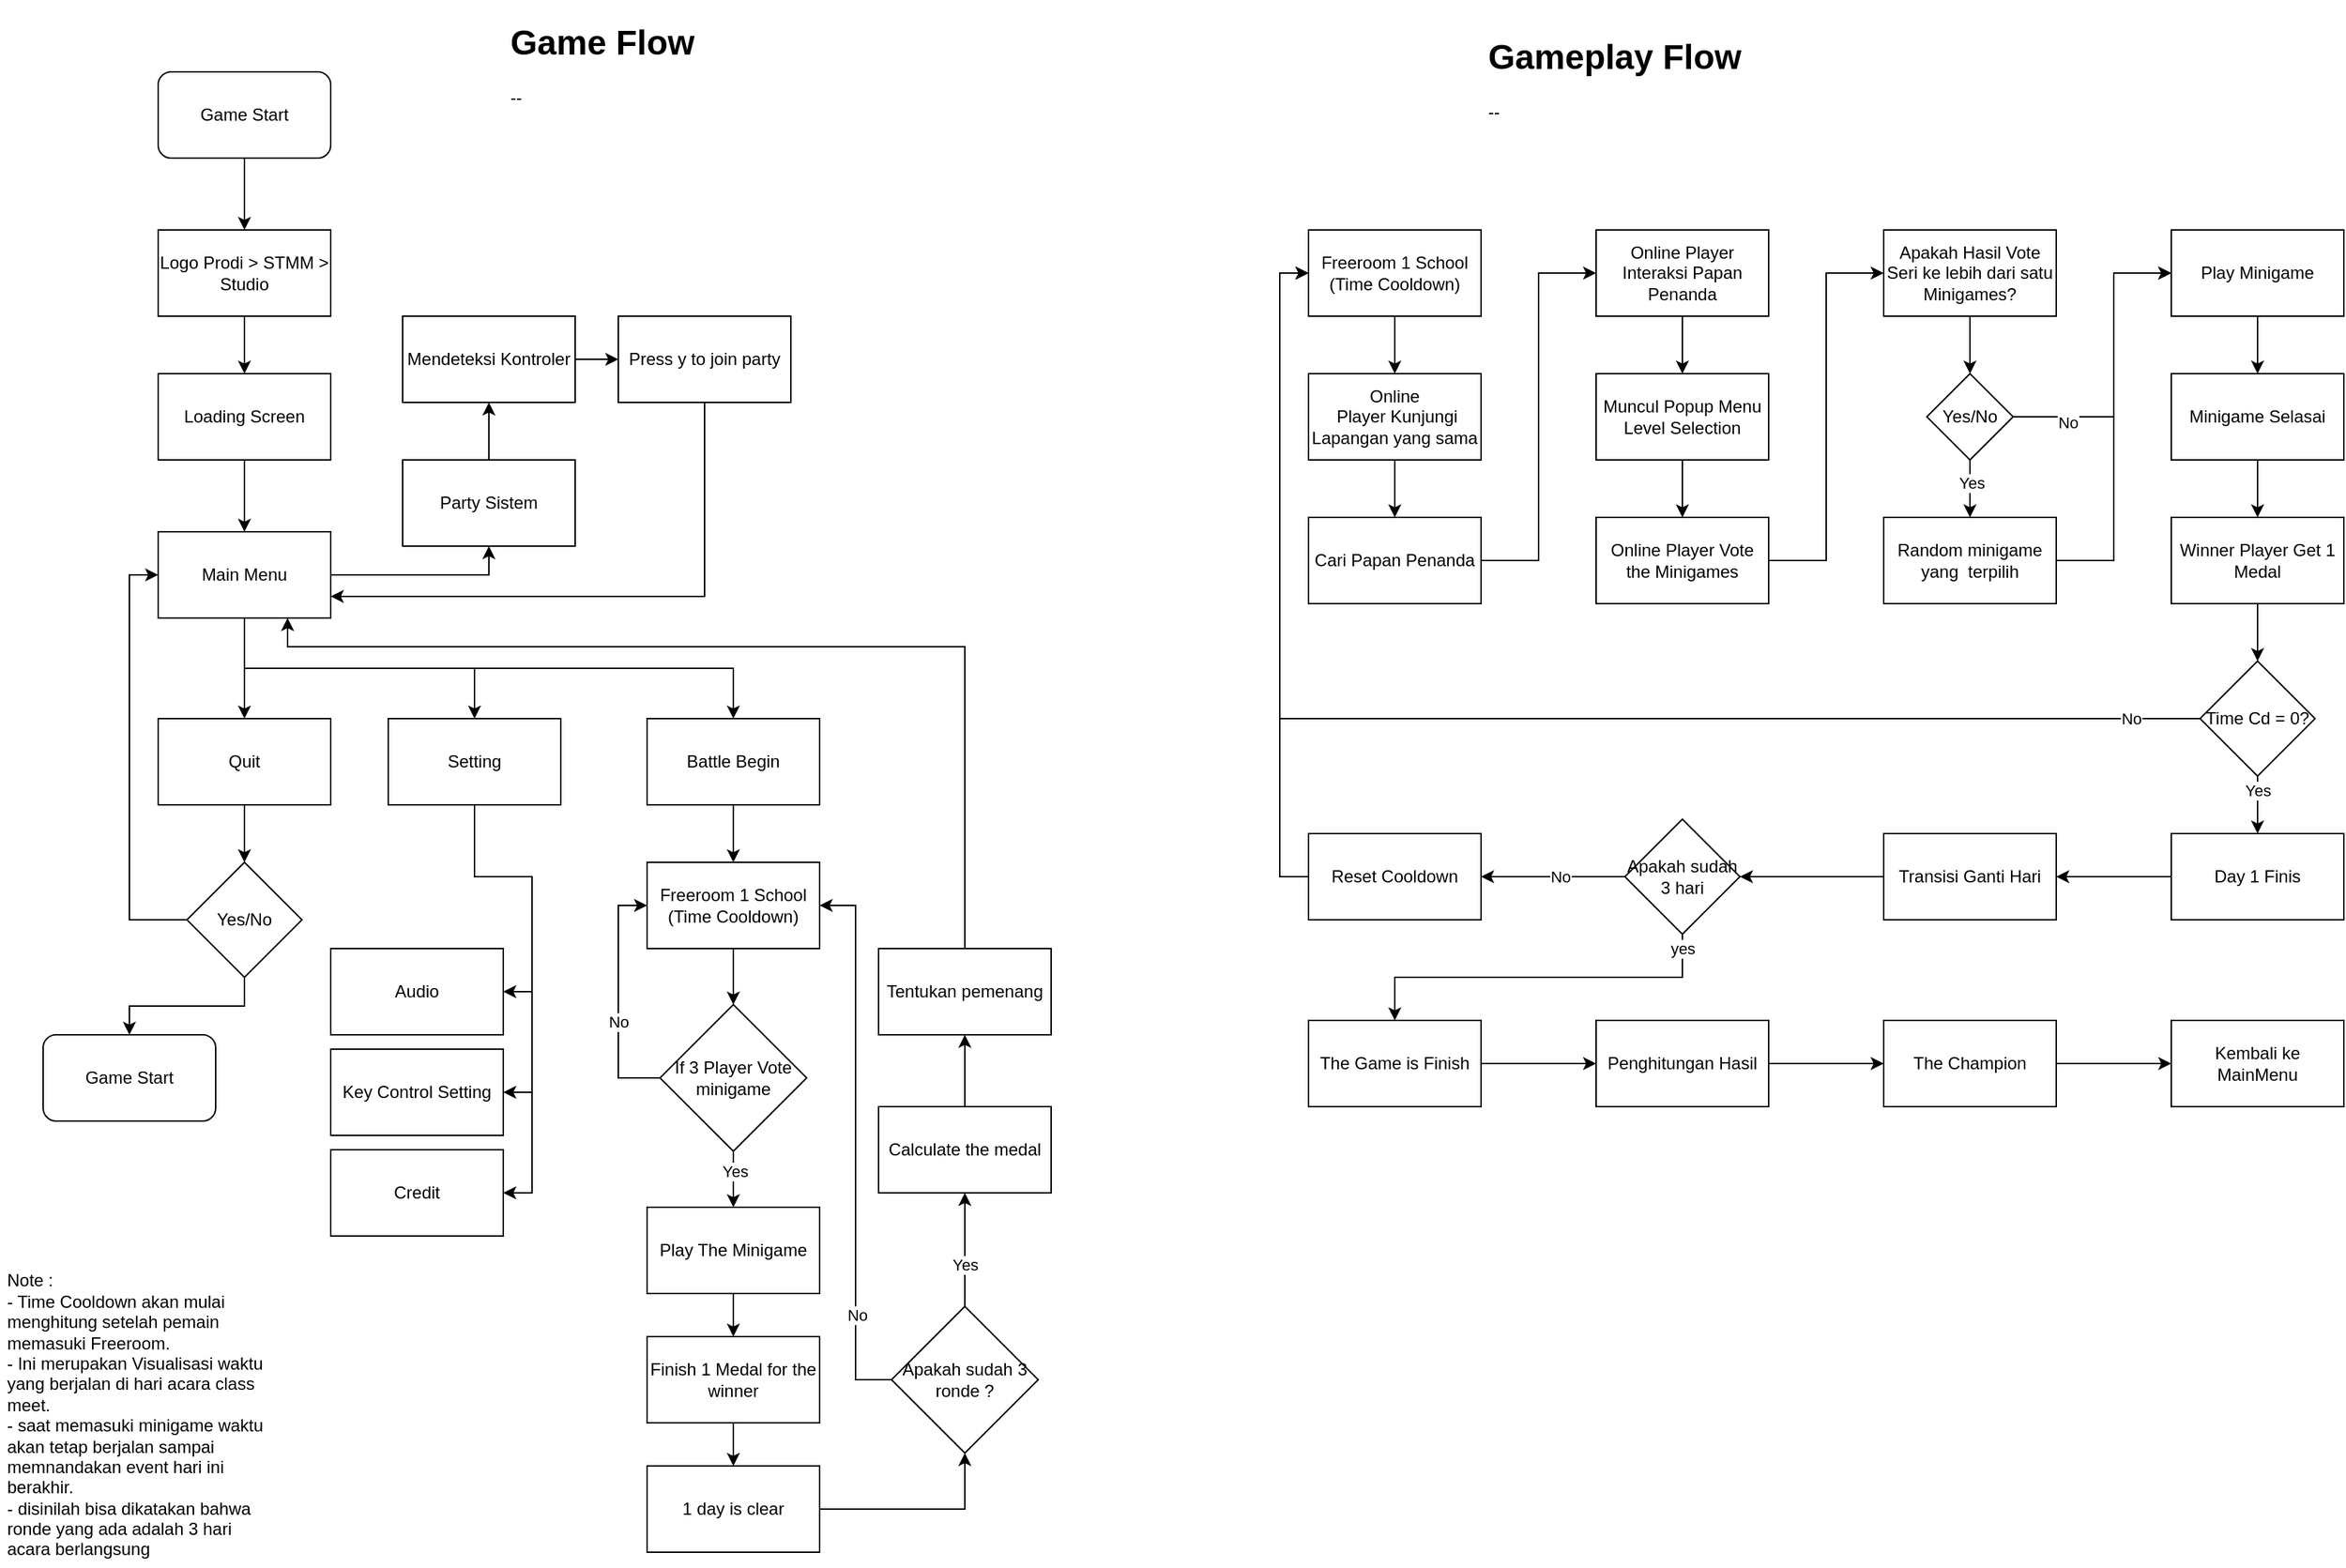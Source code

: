 <mxfile version="23.1.0" type="github">
  <diagram name="Page-1" id="PAmlABkw8AqGcg0zfsbD">
    <mxGraphModel dx="1035" dy="522" grid="1" gridSize="10" guides="1" tooltips="1" connect="1" arrows="1" fold="1" page="1" pageScale="1" pageWidth="850" pageHeight="1100" math="0" shadow="0">
      <root>
        <mxCell id="0" />
        <mxCell id="1" parent="0" />
        <mxCell id="R9gAzU4-4KS_lakZ7gdE-11" value="" style="edgeStyle=orthogonalEdgeStyle;rounded=0;orthogonalLoop=1;jettySize=auto;html=1;" parent="1" source="R9gAzU4-4KS_lakZ7gdE-1" target="R9gAzU4-4KS_lakZ7gdE-2" edge="1">
          <mxGeometry relative="1" as="geometry" />
        </mxCell>
        <mxCell id="R9gAzU4-4KS_lakZ7gdE-1" value="Game Start" style="rounded=1;whiteSpace=wrap;html=1;" parent="1" vertex="1">
          <mxGeometry x="120" y="50" width="120" height="60" as="geometry" />
        </mxCell>
        <mxCell id="R9gAzU4-4KS_lakZ7gdE-12" value="" style="edgeStyle=orthogonalEdgeStyle;rounded=0;orthogonalLoop=1;jettySize=auto;html=1;" parent="1" source="R9gAzU4-4KS_lakZ7gdE-2" target="R9gAzU4-4KS_lakZ7gdE-3" edge="1">
          <mxGeometry relative="1" as="geometry" />
        </mxCell>
        <mxCell id="R9gAzU4-4KS_lakZ7gdE-2" value="Logo Prodi &amp;gt; STMM &amp;gt; Studio" style="rounded=0;whiteSpace=wrap;html=1;" parent="1" vertex="1">
          <mxGeometry x="120" y="160" width="120" height="60" as="geometry" />
        </mxCell>
        <mxCell id="R9gAzU4-4KS_lakZ7gdE-13" value="" style="edgeStyle=orthogonalEdgeStyle;rounded=0;orthogonalLoop=1;jettySize=auto;html=1;" parent="1" source="R9gAzU4-4KS_lakZ7gdE-3" target="R9gAzU4-4KS_lakZ7gdE-4" edge="1">
          <mxGeometry relative="1" as="geometry" />
        </mxCell>
        <mxCell id="R9gAzU4-4KS_lakZ7gdE-3" value="Loading Screen" style="rounded=0;whiteSpace=wrap;html=1;" parent="1" vertex="1">
          <mxGeometry x="120" y="260" width="120" height="60" as="geometry" />
        </mxCell>
        <mxCell id="R9gAzU4-4KS_lakZ7gdE-14" value="" style="edgeStyle=orthogonalEdgeStyle;rounded=0;orthogonalLoop=1;jettySize=auto;html=1;" parent="1" source="R9gAzU4-4KS_lakZ7gdE-4" target="R9gAzU4-4KS_lakZ7gdE-5" edge="1">
          <mxGeometry relative="1" as="geometry" />
        </mxCell>
        <mxCell id="R9gAzU4-4KS_lakZ7gdE-23" style="edgeStyle=orthogonalEdgeStyle;rounded=0;orthogonalLoop=1;jettySize=auto;html=1;exitX=0.5;exitY=1;exitDx=0;exitDy=0;entryX=0.5;entryY=0;entryDx=0;entryDy=0;" parent="1" source="R9gAzU4-4KS_lakZ7gdE-4" target="R9gAzU4-4KS_lakZ7gdE-15" edge="1">
          <mxGeometry relative="1" as="geometry" />
        </mxCell>
        <mxCell id="R9gAzU4-4KS_lakZ7gdE-26" style="edgeStyle=orthogonalEdgeStyle;rounded=0;orthogonalLoop=1;jettySize=auto;html=1;exitX=1;exitY=0.5;exitDx=0;exitDy=0;entryX=0.5;entryY=1;entryDx=0;entryDy=0;" parent="1" source="R9gAzU4-4KS_lakZ7gdE-4" target="R9gAzU4-4KS_lakZ7gdE-24" edge="1">
          <mxGeometry relative="1" as="geometry" />
        </mxCell>
        <mxCell id="R9gAzU4-4KS_lakZ7gdE-36" style="edgeStyle=orthogonalEdgeStyle;rounded=0;orthogonalLoop=1;jettySize=auto;html=1;exitX=0.5;exitY=1;exitDx=0;exitDy=0;entryX=0.5;entryY=0;entryDx=0;entryDy=0;" parent="1" source="R9gAzU4-4KS_lakZ7gdE-4" target="R9gAzU4-4KS_lakZ7gdE-35" edge="1">
          <mxGeometry relative="1" as="geometry" />
        </mxCell>
        <mxCell id="R9gAzU4-4KS_lakZ7gdE-4" value="Main Menu" style="rounded=0;whiteSpace=wrap;html=1;" parent="1" vertex="1">
          <mxGeometry x="120" y="370" width="120" height="60" as="geometry" />
        </mxCell>
        <mxCell id="R9gAzU4-4KS_lakZ7gdE-9" style="edgeStyle=orthogonalEdgeStyle;rounded=0;orthogonalLoop=1;jettySize=auto;html=1;" parent="1" source="R9gAzU4-4KS_lakZ7gdE-5" target="R9gAzU4-4KS_lakZ7gdE-6" edge="1">
          <mxGeometry relative="1" as="geometry" />
        </mxCell>
        <mxCell id="R9gAzU4-4KS_lakZ7gdE-5" value="Quit" style="rounded=0;whiteSpace=wrap;html=1;" parent="1" vertex="1">
          <mxGeometry x="120" y="500" width="120" height="60" as="geometry" />
        </mxCell>
        <mxCell id="R9gAzU4-4KS_lakZ7gdE-8" style="edgeStyle=orthogonalEdgeStyle;rounded=0;orthogonalLoop=1;jettySize=auto;html=1;entryX=0.5;entryY=0;entryDx=0;entryDy=0;" parent="1" source="R9gAzU4-4KS_lakZ7gdE-6" target="R9gAzU4-4KS_lakZ7gdE-7" edge="1">
          <mxGeometry relative="1" as="geometry" />
        </mxCell>
        <mxCell id="R9gAzU4-4KS_lakZ7gdE-10" style="edgeStyle=orthogonalEdgeStyle;rounded=0;orthogonalLoop=1;jettySize=auto;html=1;exitX=0;exitY=0.5;exitDx=0;exitDy=0;entryX=0;entryY=0.5;entryDx=0;entryDy=0;" parent="1" source="R9gAzU4-4KS_lakZ7gdE-6" target="R9gAzU4-4KS_lakZ7gdE-4" edge="1">
          <mxGeometry relative="1" as="geometry" />
        </mxCell>
        <mxCell id="R9gAzU4-4KS_lakZ7gdE-6" value="Yes/No" style="rhombus;whiteSpace=wrap;html=1;" parent="1" vertex="1">
          <mxGeometry x="140" y="600" width="80" height="80" as="geometry" />
        </mxCell>
        <mxCell id="R9gAzU4-4KS_lakZ7gdE-7" value="Game Start" style="rounded=1;whiteSpace=wrap;html=1;" parent="1" vertex="1">
          <mxGeometry x="40" y="720" width="120" height="60" as="geometry" />
        </mxCell>
        <mxCell id="R9gAzU4-4KS_lakZ7gdE-20" style="edgeStyle=orthogonalEdgeStyle;rounded=0;orthogonalLoop=1;jettySize=auto;html=1;exitX=0.5;exitY=1;exitDx=0;exitDy=0;entryX=1;entryY=0.5;entryDx=0;entryDy=0;" parent="1" source="R9gAzU4-4KS_lakZ7gdE-15" target="R9gAzU4-4KS_lakZ7gdE-16" edge="1">
          <mxGeometry relative="1" as="geometry" />
        </mxCell>
        <mxCell id="R9gAzU4-4KS_lakZ7gdE-21" style="edgeStyle=orthogonalEdgeStyle;rounded=0;orthogonalLoop=1;jettySize=auto;html=1;exitX=0.5;exitY=1;exitDx=0;exitDy=0;entryX=1;entryY=0.5;entryDx=0;entryDy=0;" parent="1" source="R9gAzU4-4KS_lakZ7gdE-15" target="R9gAzU4-4KS_lakZ7gdE-17" edge="1">
          <mxGeometry relative="1" as="geometry">
            <Array as="points">
              <mxPoint x="340" y="610" />
              <mxPoint x="380" y="610" />
              <mxPoint x="380" y="760" />
            </Array>
          </mxGeometry>
        </mxCell>
        <mxCell id="R9gAzU4-4KS_lakZ7gdE-22" style="edgeStyle=orthogonalEdgeStyle;rounded=0;orthogonalLoop=1;jettySize=auto;html=1;exitX=0.5;exitY=1;exitDx=0;exitDy=0;entryX=1;entryY=0.5;entryDx=0;entryDy=0;" parent="1" source="R9gAzU4-4KS_lakZ7gdE-15" target="R9gAzU4-4KS_lakZ7gdE-18" edge="1">
          <mxGeometry relative="1" as="geometry">
            <Array as="points">
              <mxPoint x="340" y="610" />
              <mxPoint x="380" y="610" />
              <mxPoint x="380" y="830" />
            </Array>
          </mxGeometry>
        </mxCell>
        <mxCell id="R9gAzU4-4KS_lakZ7gdE-15" value="Setting" style="rounded=0;whiteSpace=wrap;html=1;" parent="1" vertex="1">
          <mxGeometry x="280" y="500" width="120" height="60" as="geometry" />
        </mxCell>
        <mxCell id="R9gAzU4-4KS_lakZ7gdE-16" value="Audio" style="rounded=0;whiteSpace=wrap;html=1;" parent="1" vertex="1">
          <mxGeometry x="240" y="660" width="120" height="60" as="geometry" />
        </mxCell>
        <mxCell id="R9gAzU4-4KS_lakZ7gdE-17" value="Key Control Setting" style="rounded=0;whiteSpace=wrap;html=1;" parent="1" vertex="1">
          <mxGeometry x="240" y="730" width="120" height="60" as="geometry" />
        </mxCell>
        <mxCell id="R9gAzU4-4KS_lakZ7gdE-18" value="Credit" style="rounded=0;whiteSpace=wrap;html=1;" parent="1" vertex="1">
          <mxGeometry x="240" y="800" width="120" height="60" as="geometry" />
        </mxCell>
        <mxCell id="R9gAzU4-4KS_lakZ7gdE-29" value="" style="edgeStyle=orthogonalEdgeStyle;rounded=0;orthogonalLoop=1;jettySize=auto;html=1;" parent="1" source="R9gAzU4-4KS_lakZ7gdE-24" target="R9gAzU4-4KS_lakZ7gdE-28" edge="1">
          <mxGeometry relative="1" as="geometry" />
        </mxCell>
        <mxCell id="R9gAzU4-4KS_lakZ7gdE-24" value="Party Sistem" style="rounded=0;whiteSpace=wrap;html=1;" parent="1" vertex="1">
          <mxGeometry x="290" y="320" width="120" height="60" as="geometry" />
        </mxCell>
        <mxCell id="R9gAzU4-4KS_lakZ7gdE-31" value="" style="edgeStyle=orthogonalEdgeStyle;rounded=0;orthogonalLoop=1;jettySize=auto;html=1;" parent="1" source="R9gAzU4-4KS_lakZ7gdE-28" target="R9gAzU4-4KS_lakZ7gdE-30" edge="1">
          <mxGeometry relative="1" as="geometry" />
        </mxCell>
        <mxCell id="R9gAzU4-4KS_lakZ7gdE-28" value="Mendeteksi Kontroler" style="rounded=0;whiteSpace=wrap;html=1;" parent="1" vertex="1">
          <mxGeometry x="290" y="220" width="120" height="60" as="geometry" />
        </mxCell>
        <mxCell id="R9gAzU4-4KS_lakZ7gdE-33" style="edgeStyle=orthogonalEdgeStyle;rounded=0;orthogonalLoop=1;jettySize=auto;html=1;exitX=0.5;exitY=1;exitDx=0;exitDy=0;entryX=1;entryY=0.75;entryDx=0;entryDy=0;" parent="1" source="R9gAzU4-4KS_lakZ7gdE-30" target="R9gAzU4-4KS_lakZ7gdE-4" edge="1">
          <mxGeometry relative="1" as="geometry" />
        </mxCell>
        <mxCell id="R9gAzU4-4KS_lakZ7gdE-30" value="Press y to join party" style="rounded=0;whiteSpace=wrap;html=1;" parent="1" vertex="1">
          <mxGeometry x="440" y="220" width="120" height="60" as="geometry" />
        </mxCell>
        <mxCell id="R9gAzU4-4KS_lakZ7gdE-42" value="" style="edgeStyle=orthogonalEdgeStyle;rounded=0;orthogonalLoop=1;jettySize=auto;html=1;" parent="1" source="R9gAzU4-4KS_lakZ7gdE-35" target="R9gAzU4-4KS_lakZ7gdE-37" edge="1">
          <mxGeometry relative="1" as="geometry" />
        </mxCell>
        <mxCell id="R9gAzU4-4KS_lakZ7gdE-35" value="Battle Begin" style="rounded=0;whiteSpace=wrap;html=1;" parent="1" vertex="1">
          <mxGeometry x="460" y="500" width="120" height="60" as="geometry" />
        </mxCell>
        <mxCell id="R9gAzU4-4KS_lakZ7gdE-43" value="" style="edgeStyle=orthogonalEdgeStyle;rounded=0;orthogonalLoop=1;jettySize=auto;html=1;" parent="1" source="R9gAzU4-4KS_lakZ7gdE-37" target="R9gAzU4-4KS_lakZ7gdE-39" edge="1">
          <mxGeometry relative="1" as="geometry" />
        </mxCell>
        <mxCell id="R9gAzU4-4KS_lakZ7gdE-37" value="Freeroom 1 School&lt;br&gt;(Time Cooldown)" style="rounded=0;whiteSpace=wrap;html=1;" parent="1" vertex="1">
          <mxGeometry x="460" y="600" width="120" height="60" as="geometry" />
        </mxCell>
        <mxCell id="R9gAzU4-4KS_lakZ7gdE-40" style="edgeStyle=orthogonalEdgeStyle;rounded=0;orthogonalLoop=1;jettySize=auto;html=1;exitX=0;exitY=0.5;exitDx=0;exitDy=0;entryX=0;entryY=0.5;entryDx=0;entryDy=0;" parent="1" source="R9gAzU4-4KS_lakZ7gdE-39" target="R9gAzU4-4KS_lakZ7gdE-37" edge="1">
          <mxGeometry relative="1" as="geometry" />
        </mxCell>
        <mxCell id="R9gAzU4-4KS_lakZ7gdE-41" value="No" style="edgeLabel;html=1;align=center;verticalAlign=middle;resizable=0;points=[];" parent="R9gAzU4-4KS_lakZ7gdE-40" vertex="1" connectable="0">
          <mxGeometry x="-0.195" relative="1" as="geometry">
            <mxPoint as="offset" />
          </mxGeometry>
        </mxCell>
        <mxCell id="R9gAzU4-4KS_lakZ7gdE-45" value="" style="edgeStyle=orthogonalEdgeStyle;rounded=0;orthogonalLoop=1;jettySize=auto;html=1;" parent="1" source="R9gAzU4-4KS_lakZ7gdE-39" target="R9gAzU4-4KS_lakZ7gdE-44" edge="1">
          <mxGeometry relative="1" as="geometry" />
        </mxCell>
        <mxCell id="R9gAzU4-4KS_lakZ7gdE-46" value="Yes" style="edgeLabel;html=1;align=center;verticalAlign=middle;resizable=0;points=[];" parent="R9gAzU4-4KS_lakZ7gdE-45" vertex="1" connectable="0">
          <mxGeometry x="-0.286" y="1" relative="1" as="geometry">
            <mxPoint y="-1" as="offset" />
          </mxGeometry>
        </mxCell>
        <mxCell id="R9gAzU4-4KS_lakZ7gdE-39" value="If 3 Player Vote minigame" style="rhombus;whiteSpace=wrap;html=1;" parent="1" vertex="1">
          <mxGeometry x="469" y="699" width="102" height="102" as="geometry" />
        </mxCell>
        <mxCell id="R9gAzU4-4KS_lakZ7gdE-48" value="" style="edgeStyle=orthogonalEdgeStyle;rounded=0;orthogonalLoop=1;jettySize=auto;html=1;" parent="1" source="R9gAzU4-4KS_lakZ7gdE-44" target="R9gAzU4-4KS_lakZ7gdE-47" edge="1">
          <mxGeometry relative="1" as="geometry" />
        </mxCell>
        <mxCell id="R9gAzU4-4KS_lakZ7gdE-44" value="Play The Minigame" style="rounded=0;whiteSpace=wrap;html=1;" parent="1" vertex="1">
          <mxGeometry x="460" y="840" width="120" height="60" as="geometry" />
        </mxCell>
        <mxCell id="R9gAzU4-4KS_lakZ7gdE-50" value="" style="edgeStyle=orthogonalEdgeStyle;rounded=0;orthogonalLoop=1;jettySize=auto;html=1;" parent="1" source="R9gAzU4-4KS_lakZ7gdE-47" target="R9gAzU4-4KS_lakZ7gdE-49" edge="1">
          <mxGeometry relative="1" as="geometry" />
        </mxCell>
        <mxCell id="R9gAzU4-4KS_lakZ7gdE-47" value="Finish 1 Medal for the winner" style="whiteSpace=wrap;html=1;rounded=0;" parent="1" vertex="1">
          <mxGeometry x="460" y="930" width="120" height="60" as="geometry" />
        </mxCell>
        <mxCell id="R9gAzU4-4KS_lakZ7gdE-52" style="edgeStyle=orthogonalEdgeStyle;rounded=0;orthogonalLoop=1;jettySize=auto;html=1;exitX=1;exitY=0.5;exitDx=0;exitDy=0;entryX=0.5;entryY=1;entryDx=0;entryDy=0;" parent="1" source="R9gAzU4-4KS_lakZ7gdE-49" target="R9gAzU4-4KS_lakZ7gdE-51" edge="1">
          <mxGeometry relative="1" as="geometry" />
        </mxCell>
        <mxCell id="R9gAzU4-4KS_lakZ7gdE-49" value="1 day is clear" style="whiteSpace=wrap;html=1;rounded=0;" parent="1" vertex="1">
          <mxGeometry x="460" y="1020" width="120" height="60" as="geometry" />
        </mxCell>
        <mxCell id="R9gAzU4-4KS_lakZ7gdE-53" style="edgeStyle=orthogonalEdgeStyle;rounded=0;orthogonalLoop=1;jettySize=auto;html=1;exitX=0;exitY=0.5;exitDx=0;exitDy=0;entryX=1;entryY=0.5;entryDx=0;entryDy=0;" parent="1" source="R9gAzU4-4KS_lakZ7gdE-51" target="R9gAzU4-4KS_lakZ7gdE-37" edge="1">
          <mxGeometry relative="1" as="geometry" />
        </mxCell>
        <mxCell id="R9gAzU4-4KS_lakZ7gdE-54" value="No" style="edgeLabel;html=1;align=center;verticalAlign=middle;resizable=0;points=[];" parent="R9gAzU4-4KS_lakZ7gdE-53" vertex="1" connectable="0">
          <mxGeometry x="-0.629" y="-1" relative="1" as="geometry">
            <mxPoint as="offset" />
          </mxGeometry>
        </mxCell>
        <mxCell id="R9gAzU4-4KS_lakZ7gdE-56" style="edgeStyle=orthogonalEdgeStyle;rounded=0;orthogonalLoop=1;jettySize=auto;html=1;exitX=0.5;exitY=0;exitDx=0;exitDy=0;entryX=0.5;entryY=1;entryDx=0;entryDy=0;" parent="1" source="R9gAzU4-4KS_lakZ7gdE-51" target="R9gAzU4-4KS_lakZ7gdE-55" edge="1">
          <mxGeometry relative="1" as="geometry" />
        </mxCell>
        <mxCell id="R9gAzU4-4KS_lakZ7gdE-60" value="Yes" style="edgeLabel;html=1;align=center;verticalAlign=middle;resizable=0;points=[];" parent="R9gAzU4-4KS_lakZ7gdE-56" vertex="1" connectable="0">
          <mxGeometry x="0.172" relative="1" as="geometry">
            <mxPoint y="17" as="offset" />
          </mxGeometry>
        </mxCell>
        <mxCell id="R9gAzU4-4KS_lakZ7gdE-51" value="Apakah sudah 3 ronde ?" style="rhombus;whiteSpace=wrap;html=1;" parent="1" vertex="1">
          <mxGeometry x="630" y="909" width="102" height="102" as="geometry" />
        </mxCell>
        <mxCell id="R9gAzU4-4KS_lakZ7gdE-58" value="" style="edgeStyle=orthogonalEdgeStyle;rounded=0;orthogonalLoop=1;jettySize=auto;html=1;" parent="1" source="R9gAzU4-4KS_lakZ7gdE-55" target="R9gAzU4-4KS_lakZ7gdE-57" edge="1">
          <mxGeometry relative="1" as="geometry" />
        </mxCell>
        <mxCell id="R9gAzU4-4KS_lakZ7gdE-55" value="Calculate the medal" style="rounded=0;whiteSpace=wrap;html=1;" parent="1" vertex="1">
          <mxGeometry x="621" y="770" width="120" height="60" as="geometry" />
        </mxCell>
        <mxCell id="R9gAzU4-4KS_lakZ7gdE-59" style="edgeStyle=orthogonalEdgeStyle;rounded=0;orthogonalLoop=1;jettySize=auto;html=1;exitX=0.5;exitY=0;exitDx=0;exitDy=0;entryX=0.75;entryY=1;entryDx=0;entryDy=0;" parent="1" source="R9gAzU4-4KS_lakZ7gdE-57" target="R9gAzU4-4KS_lakZ7gdE-4" edge="1">
          <mxGeometry relative="1" as="geometry">
            <Array as="points">
              <mxPoint x="681" y="450" />
              <mxPoint x="210" y="450" />
            </Array>
          </mxGeometry>
        </mxCell>
        <mxCell id="R9gAzU4-4KS_lakZ7gdE-57" value="Tentukan pemenang" style="rounded=0;whiteSpace=wrap;html=1;" parent="1" vertex="1">
          <mxGeometry x="621" y="660" width="120" height="60" as="geometry" />
        </mxCell>
        <mxCell id="R9gAzU4-4KS_lakZ7gdE-61" value="&lt;br&gt;Note : &lt;br&gt;- Time Cooldown akan mulai&amp;nbsp; &amp;nbsp; &amp;nbsp; menghitung setelah pemain memasuki Freeroom.&lt;br&gt;- Ini merupakan Visualisasi waktu yang berjalan di hari acara class meet.&lt;br&gt;- saat memasuki minigame waktu akan tetap berjalan sampai memnandakan event hari ini berakhir.&lt;br&gt;- disinilah bisa dikatakan bahwa ronde yang ada adalah 3 hari acara berlangsung&lt;br&gt;" style="text;html=1;strokeColor=none;fillColor=none;spacing=5;spacingTop=-20;whiteSpace=wrap;overflow=hidden;rounded=0;" parent="1" vertex="1">
          <mxGeometry x="10" y="880" width="190" height="210" as="geometry" />
        </mxCell>
        <mxCell id="R9gAzU4-4KS_lakZ7gdE-63" value="&lt;h1&gt;Game Flow&lt;/h1&gt;&lt;p&gt;--&lt;/p&gt;" style="text;html=1;strokeColor=none;fillColor=none;spacing=5;spacingTop=-20;whiteSpace=wrap;overflow=hidden;rounded=0;" parent="1" vertex="1">
          <mxGeometry x="360" y="10" width="190" height="70" as="geometry" />
        </mxCell>
        <mxCell id="dnqeTT22_9KrPis70-YO-4" value="" style="edgeStyle=orthogonalEdgeStyle;rounded=0;orthogonalLoop=1;jettySize=auto;html=1;" edge="1" parent="1" source="dnqeTT22_9KrPis70-YO-1" target="dnqeTT22_9KrPis70-YO-3">
          <mxGeometry relative="1" as="geometry" />
        </mxCell>
        <mxCell id="dnqeTT22_9KrPis70-YO-1" value="Freeroom 1 School&lt;br&gt;(Time Cooldown)" style="whiteSpace=wrap;html=1;rounded=0;" vertex="1" parent="1">
          <mxGeometry x="920" y="160" width="120" height="60" as="geometry" />
        </mxCell>
        <mxCell id="dnqeTT22_9KrPis70-YO-2" value="&lt;h1&gt;Gameplay Flow&lt;/h1&gt;&lt;p&gt;--&lt;/p&gt;" style="text;html=1;strokeColor=none;fillColor=none;spacing=5;spacingTop=-20;whiteSpace=wrap;overflow=hidden;rounded=0;" vertex="1" parent="1">
          <mxGeometry x="1040" y="20" width="190" height="70" as="geometry" />
        </mxCell>
        <mxCell id="dnqeTT22_9KrPis70-YO-6" value="" style="edgeStyle=orthogonalEdgeStyle;rounded=0;orthogonalLoop=1;jettySize=auto;html=1;" edge="1" parent="1" source="dnqeTT22_9KrPis70-YO-3" target="dnqeTT22_9KrPis70-YO-5">
          <mxGeometry relative="1" as="geometry" />
        </mxCell>
        <mxCell id="dnqeTT22_9KrPis70-YO-3" value="Online&lt;br&gt;&amp;nbsp;Player Kunjungi Lapangan yang sama" style="whiteSpace=wrap;html=1;rounded=0;" vertex="1" parent="1">
          <mxGeometry x="920" y="260" width="120" height="60" as="geometry" />
        </mxCell>
        <mxCell id="dnqeTT22_9KrPis70-YO-15" style="edgeStyle=orthogonalEdgeStyle;rounded=0;orthogonalLoop=1;jettySize=auto;html=1;exitX=1;exitY=0.5;exitDx=0;exitDy=0;entryX=0;entryY=0.5;entryDx=0;entryDy=0;" edge="1" parent="1" source="dnqeTT22_9KrPis70-YO-5" target="dnqeTT22_9KrPis70-YO-7">
          <mxGeometry relative="1" as="geometry" />
        </mxCell>
        <mxCell id="dnqeTT22_9KrPis70-YO-5" value="Cari Papan Penanda" style="whiteSpace=wrap;html=1;rounded=0;" vertex="1" parent="1">
          <mxGeometry x="920" y="360" width="120" height="60" as="geometry" />
        </mxCell>
        <mxCell id="dnqeTT22_9KrPis70-YO-10" value="" style="edgeStyle=orthogonalEdgeStyle;rounded=0;orthogonalLoop=1;jettySize=auto;html=1;" edge="1" parent="1" source="dnqeTT22_9KrPis70-YO-7" target="dnqeTT22_9KrPis70-YO-9">
          <mxGeometry relative="1" as="geometry" />
        </mxCell>
        <mxCell id="dnqeTT22_9KrPis70-YO-7" value="Online Player Interaksi Papan Penanda" style="whiteSpace=wrap;html=1;rounded=0;" vertex="1" parent="1">
          <mxGeometry x="1120" y="160" width="120" height="60" as="geometry" />
        </mxCell>
        <mxCell id="dnqeTT22_9KrPis70-YO-12" value="" style="edgeStyle=orthogonalEdgeStyle;rounded=0;orthogonalLoop=1;jettySize=auto;html=1;" edge="1" parent="1" source="dnqeTT22_9KrPis70-YO-9" target="dnqeTT22_9KrPis70-YO-11">
          <mxGeometry relative="1" as="geometry" />
        </mxCell>
        <mxCell id="dnqeTT22_9KrPis70-YO-9" value="Muncul Popup Menu Level Selection" style="whiteSpace=wrap;html=1;rounded=0;" vertex="1" parent="1">
          <mxGeometry x="1120" y="260" width="120" height="60" as="geometry" />
        </mxCell>
        <mxCell id="dnqeTT22_9KrPis70-YO-22" style="edgeStyle=orthogonalEdgeStyle;rounded=0;orthogonalLoop=1;jettySize=auto;html=1;exitX=1;exitY=0.5;exitDx=0;exitDy=0;entryX=0;entryY=0.5;entryDx=0;entryDy=0;" edge="1" parent="1" source="dnqeTT22_9KrPis70-YO-11" target="dnqeTT22_9KrPis70-YO-18">
          <mxGeometry relative="1" as="geometry" />
        </mxCell>
        <mxCell id="dnqeTT22_9KrPis70-YO-11" value="Online Player Vote the Minigames" style="whiteSpace=wrap;html=1;rounded=0;" vertex="1" parent="1">
          <mxGeometry x="1120" y="360" width="120" height="60" as="geometry" />
        </mxCell>
        <mxCell id="dnqeTT22_9KrPis70-YO-21" value="" style="edgeStyle=orthogonalEdgeStyle;rounded=0;orthogonalLoop=1;jettySize=auto;html=1;" edge="1" parent="1" source="dnqeTT22_9KrPis70-YO-18" target="dnqeTT22_9KrPis70-YO-20">
          <mxGeometry relative="1" as="geometry" />
        </mxCell>
        <mxCell id="dnqeTT22_9KrPis70-YO-18" value="Apakah Hasil Vote Seri ke lebih dari satu Minigames?" style="whiteSpace=wrap;html=1;rounded=0;" vertex="1" parent="1">
          <mxGeometry x="1320" y="160" width="120" height="60" as="geometry" />
        </mxCell>
        <mxCell id="dnqeTT22_9KrPis70-YO-24" value="" style="edgeStyle=orthogonalEdgeStyle;rounded=0;orthogonalLoop=1;jettySize=auto;html=1;" edge="1" parent="1" source="dnqeTT22_9KrPis70-YO-20" target="dnqeTT22_9KrPis70-YO-23">
          <mxGeometry relative="1" as="geometry" />
        </mxCell>
        <mxCell id="dnqeTT22_9KrPis70-YO-25" value="Yes" style="edgeLabel;html=1;align=center;verticalAlign=middle;resizable=0;points=[];" vertex="1" connectable="0" parent="dnqeTT22_9KrPis70-YO-24">
          <mxGeometry x="-0.2" y="1" relative="1" as="geometry">
            <mxPoint as="offset" />
          </mxGeometry>
        </mxCell>
        <mxCell id="dnqeTT22_9KrPis70-YO-29" style="edgeStyle=orthogonalEdgeStyle;rounded=0;orthogonalLoop=1;jettySize=auto;html=1;exitX=1;exitY=0.5;exitDx=0;exitDy=0;entryX=0;entryY=0.5;entryDx=0;entryDy=0;" edge="1" parent="1" source="dnqeTT22_9KrPis70-YO-20" target="dnqeTT22_9KrPis70-YO-27">
          <mxGeometry relative="1" as="geometry">
            <Array as="points">
              <mxPoint x="1480" y="290" />
              <mxPoint x="1480" y="190" />
            </Array>
          </mxGeometry>
        </mxCell>
        <mxCell id="dnqeTT22_9KrPis70-YO-30" value="No" style="edgeLabel;html=1;align=center;verticalAlign=middle;resizable=0;points=[];" vertex="1" connectable="0" parent="dnqeTT22_9KrPis70-YO-29">
          <mxGeometry x="-0.638" y="-4" relative="1" as="geometry">
            <mxPoint as="offset" />
          </mxGeometry>
        </mxCell>
        <mxCell id="dnqeTT22_9KrPis70-YO-20" value="Yes/No" style="rhombus;whiteSpace=wrap;html=1;rounded=0;" vertex="1" parent="1">
          <mxGeometry x="1350" y="260" width="60" height="60" as="geometry" />
        </mxCell>
        <mxCell id="dnqeTT22_9KrPis70-YO-28" style="edgeStyle=orthogonalEdgeStyle;rounded=0;orthogonalLoop=1;jettySize=auto;html=1;exitX=1;exitY=0.5;exitDx=0;exitDy=0;entryX=0;entryY=0.5;entryDx=0;entryDy=0;" edge="1" parent="1" source="dnqeTT22_9KrPis70-YO-23" target="dnqeTT22_9KrPis70-YO-27">
          <mxGeometry relative="1" as="geometry" />
        </mxCell>
        <mxCell id="dnqeTT22_9KrPis70-YO-23" value="Random minigame yang&amp;nbsp; terpilih" style="whiteSpace=wrap;html=1;rounded=0;" vertex="1" parent="1">
          <mxGeometry x="1320" y="360" width="120" height="60" as="geometry" />
        </mxCell>
        <mxCell id="dnqeTT22_9KrPis70-YO-32" value="" style="edgeStyle=orthogonalEdgeStyle;rounded=0;orthogonalLoop=1;jettySize=auto;html=1;" edge="1" parent="1" source="dnqeTT22_9KrPis70-YO-27" target="dnqeTT22_9KrPis70-YO-31">
          <mxGeometry relative="1" as="geometry" />
        </mxCell>
        <mxCell id="dnqeTT22_9KrPis70-YO-27" value="Play Minigame" style="whiteSpace=wrap;html=1;rounded=0;" vertex="1" parent="1">
          <mxGeometry x="1520" y="160" width="120" height="60" as="geometry" />
        </mxCell>
        <mxCell id="dnqeTT22_9KrPis70-YO-34" value="" style="edgeStyle=orthogonalEdgeStyle;rounded=0;orthogonalLoop=1;jettySize=auto;html=1;" edge="1" parent="1" source="dnqeTT22_9KrPis70-YO-31" target="dnqeTT22_9KrPis70-YO-33">
          <mxGeometry relative="1" as="geometry" />
        </mxCell>
        <mxCell id="dnqeTT22_9KrPis70-YO-31" value="Minigame Selasai" style="whiteSpace=wrap;html=1;rounded=0;" vertex="1" parent="1">
          <mxGeometry x="1520" y="260" width="120" height="60" as="geometry" />
        </mxCell>
        <mxCell id="dnqeTT22_9KrPis70-YO-38" value="" style="edgeStyle=orthogonalEdgeStyle;rounded=0;orthogonalLoop=1;jettySize=auto;html=1;" edge="1" parent="1" source="dnqeTT22_9KrPis70-YO-33" target="dnqeTT22_9KrPis70-YO-37">
          <mxGeometry relative="1" as="geometry" />
        </mxCell>
        <mxCell id="dnqeTT22_9KrPis70-YO-33" value="Winner Player Get 1 Medal" style="whiteSpace=wrap;html=1;rounded=0;" vertex="1" parent="1">
          <mxGeometry x="1520" y="360" width="120" height="60" as="geometry" />
        </mxCell>
        <mxCell id="dnqeTT22_9KrPis70-YO-39" style="edgeStyle=orthogonalEdgeStyle;rounded=0;orthogonalLoop=1;jettySize=auto;html=1;exitX=0;exitY=0.5;exitDx=0;exitDy=0;entryX=0;entryY=0.5;entryDx=0;entryDy=0;" edge="1" parent="1" source="dnqeTT22_9KrPis70-YO-37" target="dnqeTT22_9KrPis70-YO-1">
          <mxGeometry relative="1" as="geometry" />
        </mxCell>
        <mxCell id="dnqeTT22_9KrPis70-YO-41" value="No" style="edgeLabel;html=1;align=center;verticalAlign=middle;resizable=0;points=[];" vertex="1" connectable="0" parent="dnqeTT22_9KrPis70-YO-39">
          <mxGeometry x="-0.9" relative="1" as="geometry">
            <mxPoint as="offset" />
          </mxGeometry>
        </mxCell>
        <mxCell id="dnqeTT22_9KrPis70-YO-43" value="" style="edgeStyle=orthogonalEdgeStyle;rounded=0;orthogonalLoop=1;jettySize=auto;html=1;" edge="1" parent="1" source="dnqeTT22_9KrPis70-YO-37" target="dnqeTT22_9KrPis70-YO-42">
          <mxGeometry relative="1" as="geometry" />
        </mxCell>
        <mxCell id="dnqeTT22_9KrPis70-YO-45" value="Yes" style="edgeLabel;html=1;align=center;verticalAlign=middle;resizable=0;points=[];" vertex="1" connectable="0" parent="dnqeTT22_9KrPis70-YO-43">
          <mxGeometry x="-0.508" relative="1" as="geometry">
            <mxPoint as="offset" />
          </mxGeometry>
        </mxCell>
        <mxCell id="dnqeTT22_9KrPis70-YO-37" value="Time Cd&amp;nbsp;= 0?" style="rhombus;whiteSpace=wrap;html=1;rounded=0;" vertex="1" parent="1">
          <mxGeometry x="1540" y="460" width="80" height="80" as="geometry" />
        </mxCell>
        <mxCell id="dnqeTT22_9KrPis70-YO-48" value="" style="edgeStyle=orthogonalEdgeStyle;rounded=0;orthogonalLoop=1;jettySize=auto;html=1;" edge="1" parent="1" source="dnqeTT22_9KrPis70-YO-42" target="dnqeTT22_9KrPis70-YO-47">
          <mxGeometry relative="1" as="geometry" />
        </mxCell>
        <mxCell id="dnqeTT22_9KrPis70-YO-42" value="Day 1 Finis" style="whiteSpace=wrap;html=1;rounded=0;" vertex="1" parent="1">
          <mxGeometry x="1520" y="580" width="120" height="60" as="geometry" />
        </mxCell>
        <mxCell id="dnqeTT22_9KrPis70-YO-54" value="" style="edgeStyle=orthogonalEdgeStyle;rounded=0;orthogonalLoop=1;jettySize=auto;html=1;" edge="1" parent="1" source="dnqeTT22_9KrPis70-YO-47" target="dnqeTT22_9KrPis70-YO-53">
          <mxGeometry relative="1" as="geometry" />
        </mxCell>
        <mxCell id="dnqeTT22_9KrPis70-YO-47" value="Transisi Ganti Hari" style="whiteSpace=wrap;html=1;rounded=0;" vertex="1" parent="1">
          <mxGeometry x="1320" y="580" width="120" height="60" as="geometry" />
        </mxCell>
        <mxCell id="dnqeTT22_9KrPis70-YO-56" value="" style="edgeStyle=orthogonalEdgeStyle;rounded=0;orthogonalLoop=1;jettySize=auto;html=1;" edge="1" parent="1" source="dnqeTT22_9KrPis70-YO-53" target="dnqeTT22_9KrPis70-YO-55">
          <mxGeometry relative="1" as="geometry" />
        </mxCell>
        <mxCell id="dnqeTT22_9KrPis70-YO-57" value="No" style="edgeLabel;html=1;align=center;verticalAlign=middle;resizable=0;points=[];" vertex="1" connectable="0" parent="dnqeTT22_9KrPis70-YO-56">
          <mxGeometry x="-0.088" relative="1" as="geometry">
            <mxPoint as="offset" />
          </mxGeometry>
        </mxCell>
        <mxCell id="dnqeTT22_9KrPis70-YO-60" value="" style="edgeStyle=orthogonalEdgeStyle;rounded=0;orthogonalLoop=1;jettySize=auto;html=1;" edge="1" parent="1" source="dnqeTT22_9KrPis70-YO-53" target="dnqeTT22_9KrPis70-YO-59">
          <mxGeometry relative="1" as="geometry">
            <Array as="points">
              <mxPoint x="1180" y="680" />
              <mxPoint x="980" y="680" />
            </Array>
          </mxGeometry>
        </mxCell>
        <mxCell id="dnqeTT22_9KrPis70-YO-61" value="yes" style="edgeLabel;html=1;align=center;verticalAlign=middle;resizable=0;points=[];" vertex="1" connectable="0" parent="dnqeTT22_9KrPis70-YO-60">
          <mxGeometry x="-0.482" y="1" relative="1" as="geometry">
            <mxPoint x="37" y="-21" as="offset" />
          </mxGeometry>
        </mxCell>
        <mxCell id="dnqeTT22_9KrPis70-YO-53" value="Apakah sudah 3 hari" style="rhombus;whiteSpace=wrap;html=1;rounded=0;" vertex="1" parent="1">
          <mxGeometry x="1140" y="570" width="80" height="80" as="geometry" />
        </mxCell>
        <mxCell id="dnqeTT22_9KrPis70-YO-58" style="edgeStyle=orthogonalEdgeStyle;rounded=0;orthogonalLoop=1;jettySize=auto;html=1;exitX=0;exitY=0.5;exitDx=0;exitDy=0;entryX=0;entryY=0.5;entryDx=0;entryDy=0;" edge="1" parent="1" source="dnqeTT22_9KrPis70-YO-55" target="dnqeTT22_9KrPis70-YO-1">
          <mxGeometry relative="1" as="geometry" />
        </mxCell>
        <mxCell id="dnqeTT22_9KrPis70-YO-55" value="Reset Cooldown" style="whiteSpace=wrap;html=1;rounded=0;" vertex="1" parent="1">
          <mxGeometry x="920" y="580" width="120" height="60" as="geometry" />
        </mxCell>
        <mxCell id="dnqeTT22_9KrPis70-YO-63" value="" style="edgeStyle=orthogonalEdgeStyle;rounded=0;orthogonalLoop=1;jettySize=auto;html=1;" edge="1" parent="1" source="dnqeTT22_9KrPis70-YO-59" target="dnqeTT22_9KrPis70-YO-62">
          <mxGeometry relative="1" as="geometry" />
        </mxCell>
        <mxCell id="dnqeTT22_9KrPis70-YO-59" value="The Game is Finish" style="whiteSpace=wrap;html=1;rounded=0;" vertex="1" parent="1">
          <mxGeometry x="920" y="710" width="120" height="60" as="geometry" />
        </mxCell>
        <mxCell id="dnqeTT22_9KrPis70-YO-65" value="" style="edgeStyle=orthogonalEdgeStyle;rounded=0;orthogonalLoop=1;jettySize=auto;html=1;" edge="1" parent="1" source="dnqeTT22_9KrPis70-YO-62" target="dnqeTT22_9KrPis70-YO-64">
          <mxGeometry relative="1" as="geometry" />
        </mxCell>
        <mxCell id="dnqeTT22_9KrPis70-YO-62" value="Penghitungan Hasil" style="whiteSpace=wrap;html=1;rounded=0;" vertex="1" parent="1">
          <mxGeometry x="1120" y="710" width="120" height="60" as="geometry" />
        </mxCell>
        <mxCell id="dnqeTT22_9KrPis70-YO-67" value="" style="edgeStyle=orthogonalEdgeStyle;rounded=0;orthogonalLoop=1;jettySize=auto;html=1;" edge="1" parent="1" source="dnqeTT22_9KrPis70-YO-64" target="dnqeTT22_9KrPis70-YO-66">
          <mxGeometry relative="1" as="geometry" />
        </mxCell>
        <mxCell id="dnqeTT22_9KrPis70-YO-64" value="The Champion" style="whiteSpace=wrap;html=1;rounded=0;" vertex="1" parent="1">
          <mxGeometry x="1320" y="710" width="120" height="60" as="geometry" />
        </mxCell>
        <mxCell id="dnqeTT22_9KrPis70-YO-66" value="Kembali ke &lt;br&gt;MainMenu" style="whiteSpace=wrap;html=1;rounded=0;" vertex="1" parent="1">
          <mxGeometry x="1520" y="710" width="120" height="60" as="geometry" />
        </mxCell>
      </root>
    </mxGraphModel>
  </diagram>
</mxfile>
